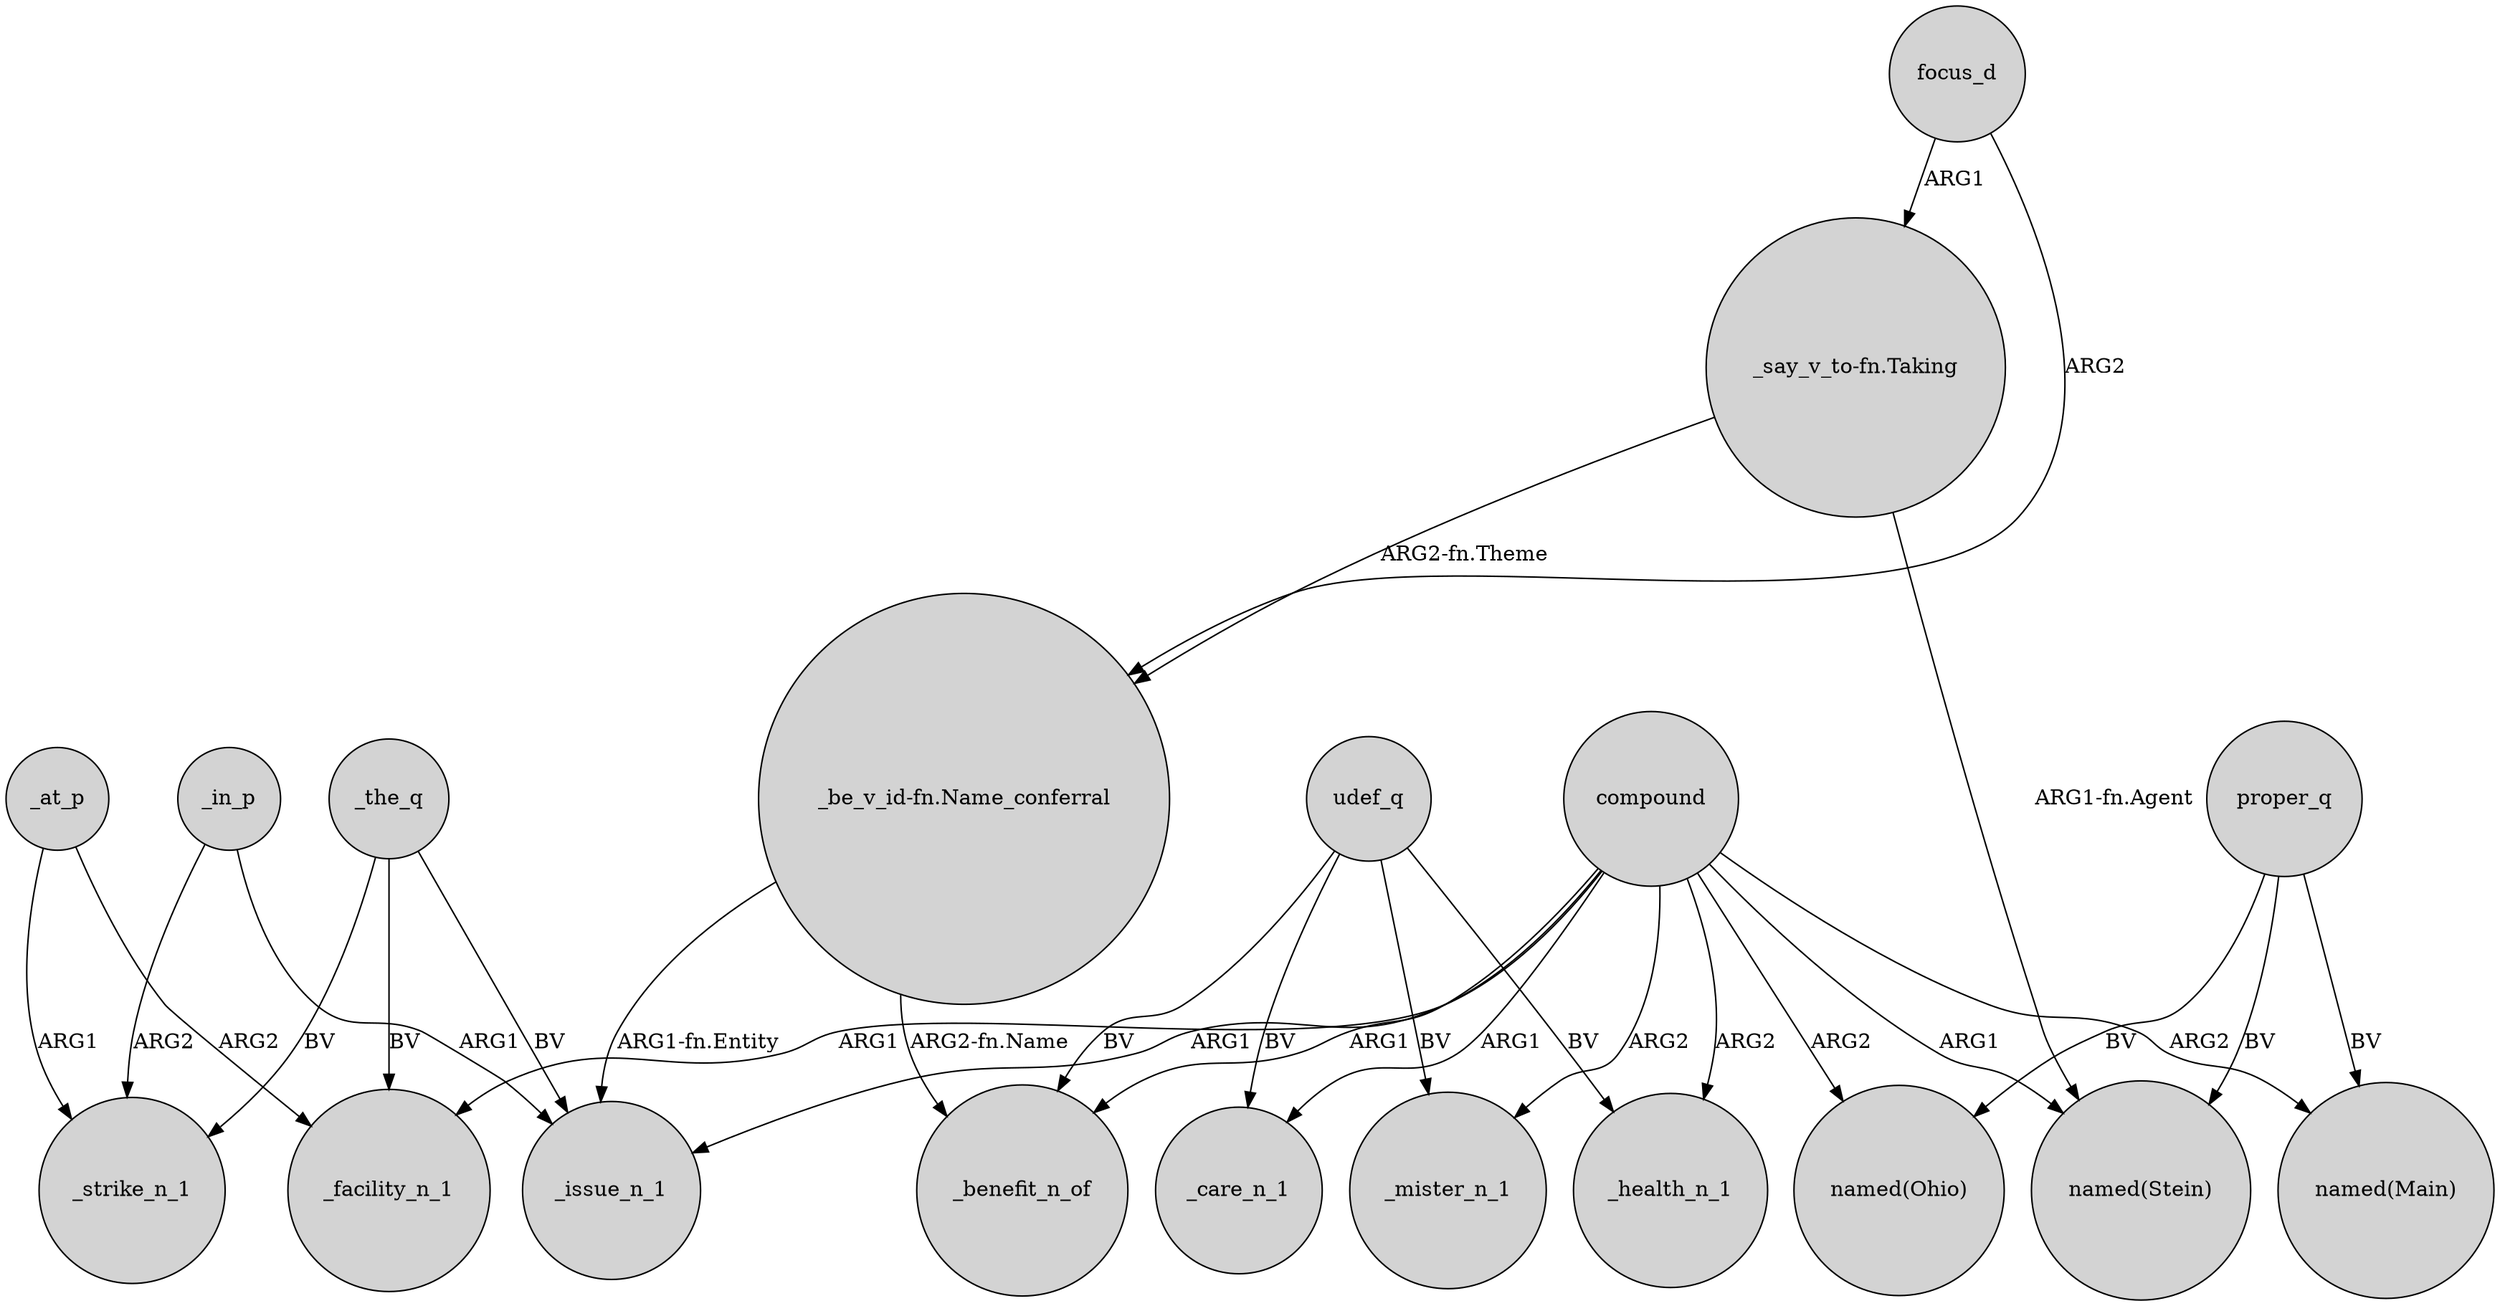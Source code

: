 digraph {
	node [shape=circle style=filled]
	udef_q -> _health_n_1 [label=BV]
	_the_q -> _strike_n_1 [label=BV]
	_at_p -> _facility_n_1 [label=ARG2]
	compound -> _mister_n_1 [label=ARG2]
	"_say_v_to-fn.Taking" -> "_be_v_id-fn.Name_conferral" [label="ARG2-fn.Theme"]
	focus_d -> "_say_v_to-fn.Taking" [label=ARG1]
	compound -> _health_n_1 [label=ARG2]
	udef_q -> _care_n_1 [label=BV]
	proper_q -> "named(Main)" [label=BV]
	udef_q -> _benefit_n_of [label=BV]
	_in_p -> _strike_n_1 [label=ARG2]
	"_say_v_to-fn.Taking" -> "named(Stein)" [label="ARG1-fn.Agent"]
	compound -> _facility_n_1 [label=ARG1]
	udef_q -> _mister_n_1 [label=BV]
	compound -> "named(Main)" [label=ARG2]
	proper_q -> "named(Ohio)" [label=BV]
	compound -> _care_n_1 [label=ARG1]
	compound -> "named(Ohio)" [label=ARG2]
	_in_p -> _issue_n_1 [label=ARG1]
	proper_q -> "named(Stein)" [label=BV]
	"_be_v_id-fn.Name_conferral" -> _issue_n_1 [label="ARG1-fn.Entity"]
	compound -> "named(Stein)" [label=ARG1]
	_the_q -> _facility_n_1 [label=BV]
	_at_p -> _strike_n_1 [label=ARG1]
	"_be_v_id-fn.Name_conferral" -> _benefit_n_of [label="ARG2-fn.Name"]
	focus_d -> "_be_v_id-fn.Name_conferral" [label=ARG2]
	compound -> _issue_n_1 [label=ARG1]
	compound -> _benefit_n_of [label=ARG1]
	_the_q -> _issue_n_1 [label=BV]
}

